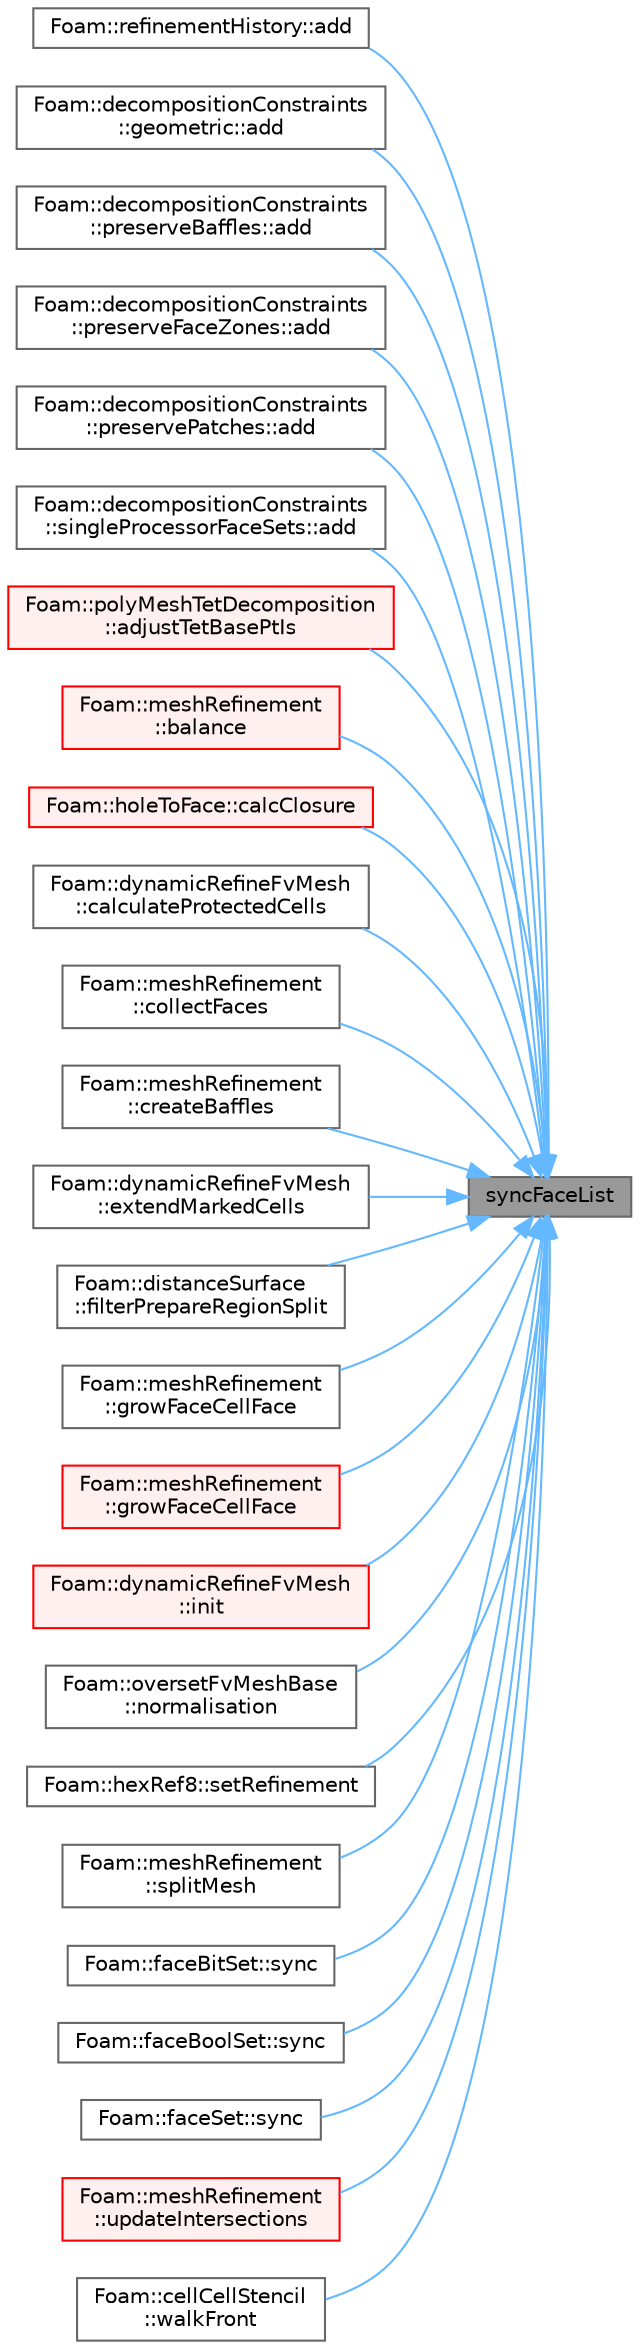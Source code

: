 digraph "syncFaceList"
{
 // LATEX_PDF_SIZE
  bgcolor="transparent";
  edge [fontname=Helvetica,fontsize=10,labelfontname=Helvetica,labelfontsize=10];
  node [fontname=Helvetica,fontsize=10,shape=box,height=0.2,width=0.4];
  rankdir="RL";
  Node1 [id="Node000001",label="syncFaceList",height=0.2,width=0.4,color="gray40", fillcolor="grey60", style="filled", fontcolor="black",tooltip=" "];
  Node1 -> Node2 [id="edge1_Node000001_Node000002",dir="back",color="steelblue1",style="solid",tooltip=" "];
  Node2 [id="Node000002",label="Foam::refinementHistory::add",height=0.2,width=0.4,color="grey40", fillcolor="white", style="filled",URL="$classFoam_1_1refinementHistory.html#a5eae4943003f9ab4ea27a384e9a1d3ac",tooltip=" "];
  Node1 -> Node3 [id="edge2_Node000001_Node000003",dir="back",color="steelblue1",style="solid",tooltip=" "];
  Node3 [id="Node000003",label="Foam::decompositionConstraints\l::geometric::add",height=0.2,width=0.4,color="grey40", fillcolor="white", style="filled",URL="$classFoam_1_1decompositionConstraints_1_1geometric.html#a7eb9dd70c4d20347b6ad9132139e6cd2",tooltip=" "];
  Node1 -> Node4 [id="edge3_Node000001_Node000004",dir="back",color="steelblue1",style="solid",tooltip=" "];
  Node4 [id="Node000004",label="Foam::decompositionConstraints\l::preserveBaffles::add",height=0.2,width=0.4,color="grey40", fillcolor="white", style="filled",URL="$classFoam_1_1decompositionConstraints_1_1preserveBaffles.html#a7eb9dd70c4d20347b6ad9132139e6cd2",tooltip=" "];
  Node1 -> Node5 [id="edge4_Node000001_Node000005",dir="back",color="steelblue1",style="solid",tooltip=" "];
  Node5 [id="Node000005",label="Foam::decompositionConstraints\l::preserveFaceZones::add",height=0.2,width=0.4,color="grey40", fillcolor="white", style="filled",URL="$classFoam_1_1decompositionConstraints_1_1preserveFaceZones.html#a7eb9dd70c4d20347b6ad9132139e6cd2",tooltip=" "];
  Node1 -> Node6 [id="edge5_Node000001_Node000006",dir="back",color="steelblue1",style="solid",tooltip=" "];
  Node6 [id="Node000006",label="Foam::decompositionConstraints\l::preservePatches::add",height=0.2,width=0.4,color="grey40", fillcolor="white", style="filled",URL="$classFoam_1_1decompositionConstraints_1_1preservePatches.html#a7eb9dd70c4d20347b6ad9132139e6cd2",tooltip=" "];
  Node1 -> Node7 [id="edge6_Node000001_Node000007",dir="back",color="steelblue1",style="solid",tooltip=" "];
  Node7 [id="Node000007",label="Foam::decompositionConstraints\l::singleProcessorFaceSets::add",height=0.2,width=0.4,color="grey40", fillcolor="white", style="filled",URL="$classFoam_1_1decompositionConstraints_1_1singleProcessorFaceSets.html#a7eb9dd70c4d20347b6ad9132139e6cd2",tooltip=" "];
  Node1 -> Node8 [id="edge7_Node000001_Node000008",dir="back",color="steelblue1",style="solid",tooltip=" "];
  Node8 [id="Node000008",label="Foam::polyMeshTetDecomposition\l::adjustTetBasePtIs",height=0.2,width=0.4,color="red", fillcolor="#FFF0F0", style="filled",URL="$classFoam_1_1polyMeshTetDecomposition.html#a6a2ab02aef63d588b91e7c26706186b7",tooltip=" "];
  Node1 -> Node10 [id="edge8_Node000001_Node000010",dir="back",color="steelblue1",style="solid",tooltip=" "];
  Node10 [id="Node000010",label="Foam::meshRefinement\l::balance",height=0.2,width=0.4,color="red", fillcolor="#FFF0F0", style="filled",URL="$classFoam_1_1meshRefinement.html#a64feb4b7a4116efb2111d5adf88b50a3",tooltip=" "];
  Node1 -> Node12 [id="edge9_Node000001_Node000012",dir="back",color="steelblue1",style="solid",tooltip=" "];
  Node12 [id="Node000012",label="Foam::holeToFace::calcClosure",height=0.2,width=0.4,color="red", fillcolor="#FFF0F0", style="filled",URL="$classFoam_1_1holeToFace.html#aab70a19ba8bba575b5dc5d54327b3183",tooltip=" "];
  Node1 -> Node14 [id="edge10_Node000001_Node000014",dir="back",color="steelblue1",style="solid",tooltip=" "];
  Node14 [id="Node000014",label="Foam::dynamicRefineFvMesh\l::calculateProtectedCells",height=0.2,width=0.4,color="grey40", fillcolor="white", style="filled",URL="$classFoam_1_1dynamicRefineFvMesh.html#a733c874c6086685ba54775c9d5e73d1f",tooltip=" "];
  Node1 -> Node15 [id="edge11_Node000001_Node000015",dir="back",color="steelblue1",style="solid",tooltip=" "];
  Node15 [id="Node000015",label="Foam::meshRefinement\l::collectFaces",height=0.2,width=0.4,color="grey40", fillcolor="white", style="filled",URL="$classFoam_1_1meshRefinement.html#aa20a067cc4a1b5ecab356368e05fed0c",tooltip=" "];
  Node1 -> Node16 [id="edge12_Node000001_Node000016",dir="back",color="steelblue1",style="solid",tooltip=" "];
  Node16 [id="Node000016",label="Foam::meshRefinement\l::createBaffles",height=0.2,width=0.4,color="grey40", fillcolor="white", style="filled",URL="$classFoam_1_1meshRefinement.html#adf59ba1ba1060862e3274059692eea57",tooltip=" "];
  Node1 -> Node17 [id="edge13_Node000001_Node000017",dir="back",color="steelblue1",style="solid",tooltip=" "];
  Node17 [id="Node000017",label="Foam::dynamicRefineFvMesh\l::extendMarkedCells",height=0.2,width=0.4,color="grey40", fillcolor="white", style="filled",URL="$classFoam_1_1dynamicRefineFvMesh.html#aca33f11db2aea5e8f53b5919d8699c04",tooltip=" "];
  Node1 -> Node18 [id="edge14_Node000001_Node000018",dir="back",color="steelblue1",style="solid",tooltip=" "];
  Node18 [id="Node000018",label="Foam::distanceSurface\l::filterPrepareRegionSplit",height=0.2,width=0.4,color="grey40", fillcolor="white", style="filled",URL="$classFoam_1_1distanceSurface.html#a17806bb8d7015c11e885775078bb86c3",tooltip=" "];
  Node1 -> Node19 [id="edge15_Node000001_Node000019",dir="back",color="steelblue1",style="solid",tooltip=" "];
  Node19 [id="Node000019",label="Foam::meshRefinement\l::growFaceCellFace",height=0.2,width=0.4,color="grey40", fillcolor="white", style="filled",URL="$classFoam_1_1meshRefinement.html#addad8a30136df5abece92c0d79da1ebd",tooltip=" "];
  Node1 -> Node20 [id="edge16_Node000001_Node000020",dir="back",color="steelblue1",style="solid",tooltip=" "];
  Node20 [id="Node000020",label="Foam::meshRefinement\l::growFaceCellFace",height=0.2,width=0.4,color="red", fillcolor="#FFF0F0", style="filled",URL="$classFoam_1_1meshRefinement.html#a5db50747f841ecd86def64f7edbd931e",tooltip=" "];
  Node1 -> Node22 [id="edge17_Node000001_Node000022",dir="back",color="steelblue1",style="solid",tooltip=" "];
  Node22 [id="Node000022",label="Foam::dynamicRefineFvMesh\l::init",height=0.2,width=0.4,color="red", fillcolor="#FFF0F0", style="filled",URL="$classFoam_1_1dynamicRefineFvMesh.html#a460e489a34859d4868bfb74195ae243c",tooltip=" "];
  Node1 -> Node24 [id="edge18_Node000001_Node000024",dir="back",color="steelblue1",style="solid",tooltip=" "];
  Node24 [id="Node000024",label="Foam::oversetFvMeshBase\l::normalisation",height=0.2,width=0.4,color="grey40", fillcolor="white", style="filled",URL="$classFoam_1_1oversetFvMeshBase.html#a174de860f22e3ca2e1d5bcefd84c3f60",tooltip=" "];
  Node1 -> Node25 [id="edge19_Node000001_Node000025",dir="back",color="steelblue1",style="solid",tooltip=" "];
  Node25 [id="Node000025",label="Foam::hexRef8::setRefinement",height=0.2,width=0.4,color="grey40", fillcolor="white", style="filled",URL="$classFoam_1_1hexRef8.html#a59cb8a999be096950b6cc4f7c457426b",tooltip=" "];
  Node1 -> Node26 [id="edge20_Node000001_Node000026",dir="back",color="steelblue1",style="solid",tooltip=" "];
  Node26 [id="Node000026",label="Foam::meshRefinement\l::splitMesh",height=0.2,width=0.4,color="grey40", fillcolor="white", style="filled",URL="$classFoam_1_1meshRefinement.html#acf94d3364d4e84767c49f9bd98b54101",tooltip=" "];
  Node1 -> Node27 [id="edge21_Node000001_Node000027",dir="back",color="steelblue1",style="solid",tooltip=" "];
  Node27 [id="Node000027",label="Foam::faceBitSet::sync",height=0.2,width=0.4,color="grey40", fillcolor="white", style="filled",URL="$classFoam_1_1faceBitSet.html#aa7fca4a1afef0062c91f4d1e3776659d",tooltip=" "];
  Node1 -> Node28 [id="edge22_Node000001_Node000028",dir="back",color="steelblue1",style="solid",tooltip=" "];
  Node28 [id="Node000028",label="Foam::faceBoolSet::sync",height=0.2,width=0.4,color="grey40", fillcolor="white", style="filled",URL="$classFoam_1_1faceBoolSet.html#aa7fca4a1afef0062c91f4d1e3776659d",tooltip=" "];
  Node1 -> Node29 [id="edge23_Node000001_Node000029",dir="back",color="steelblue1",style="solid",tooltip=" "];
  Node29 [id="Node000029",label="Foam::faceSet::sync",height=0.2,width=0.4,color="grey40", fillcolor="white", style="filled",URL="$classFoam_1_1faceSet.html#aa7fca4a1afef0062c91f4d1e3776659d",tooltip=" "];
  Node1 -> Node30 [id="edge24_Node000001_Node000030",dir="back",color="steelblue1",style="solid",tooltip=" "];
  Node30 [id="Node000030",label="Foam::meshRefinement\l::updateIntersections",height=0.2,width=0.4,color="red", fillcolor="#FFF0F0", style="filled",URL="$classFoam_1_1meshRefinement.html#a3395a1268ebd8f23b469c11874e74933",tooltip=" "];
  Node1 -> Node33 [id="edge25_Node000001_Node000033",dir="back",color="steelblue1",style="solid",tooltip=" "];
  Node33 [id="Node000033",label="Foam::cellCellStencil\l::walkFront",height=0.2,width=0.4,color="grey40", fillcolor="white", style="filled",URL="$classFoam_1_1cellCellStencil.html#a4e96ba900b1872f98ba738be1c497722",tooltip=" "];
}
